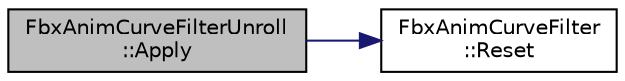 digraph "FbxAnimCurveFilterUnroll::Apply"
{
  edge [fontname="Helvetica",fontsize="10",labelfontname="Helvetica",labelfontsize="10"];
  node [fontname="Helvetica",fontsize="10",shape=record];
  rankdir="LR";
  Node14 [label="FbxAnimCurveFilterUnroll\l::Apply",height=0.2,width=0.4,color="black", fillcolor="grey75", style="filled", fontcolor="black"];
  Node14 -> Node15 [color="midnightblue",fontsize="10",style="solid"];
  Node15 [label="FbxAnimCurveFilter\l::Reset",height=0.2,width=0.4,color="black", fillcolor="white", style="filled",URL="$class_fbx_anim_curve_filter.html#a57fb35baaaa85adb08946383cf40e811"];
}
